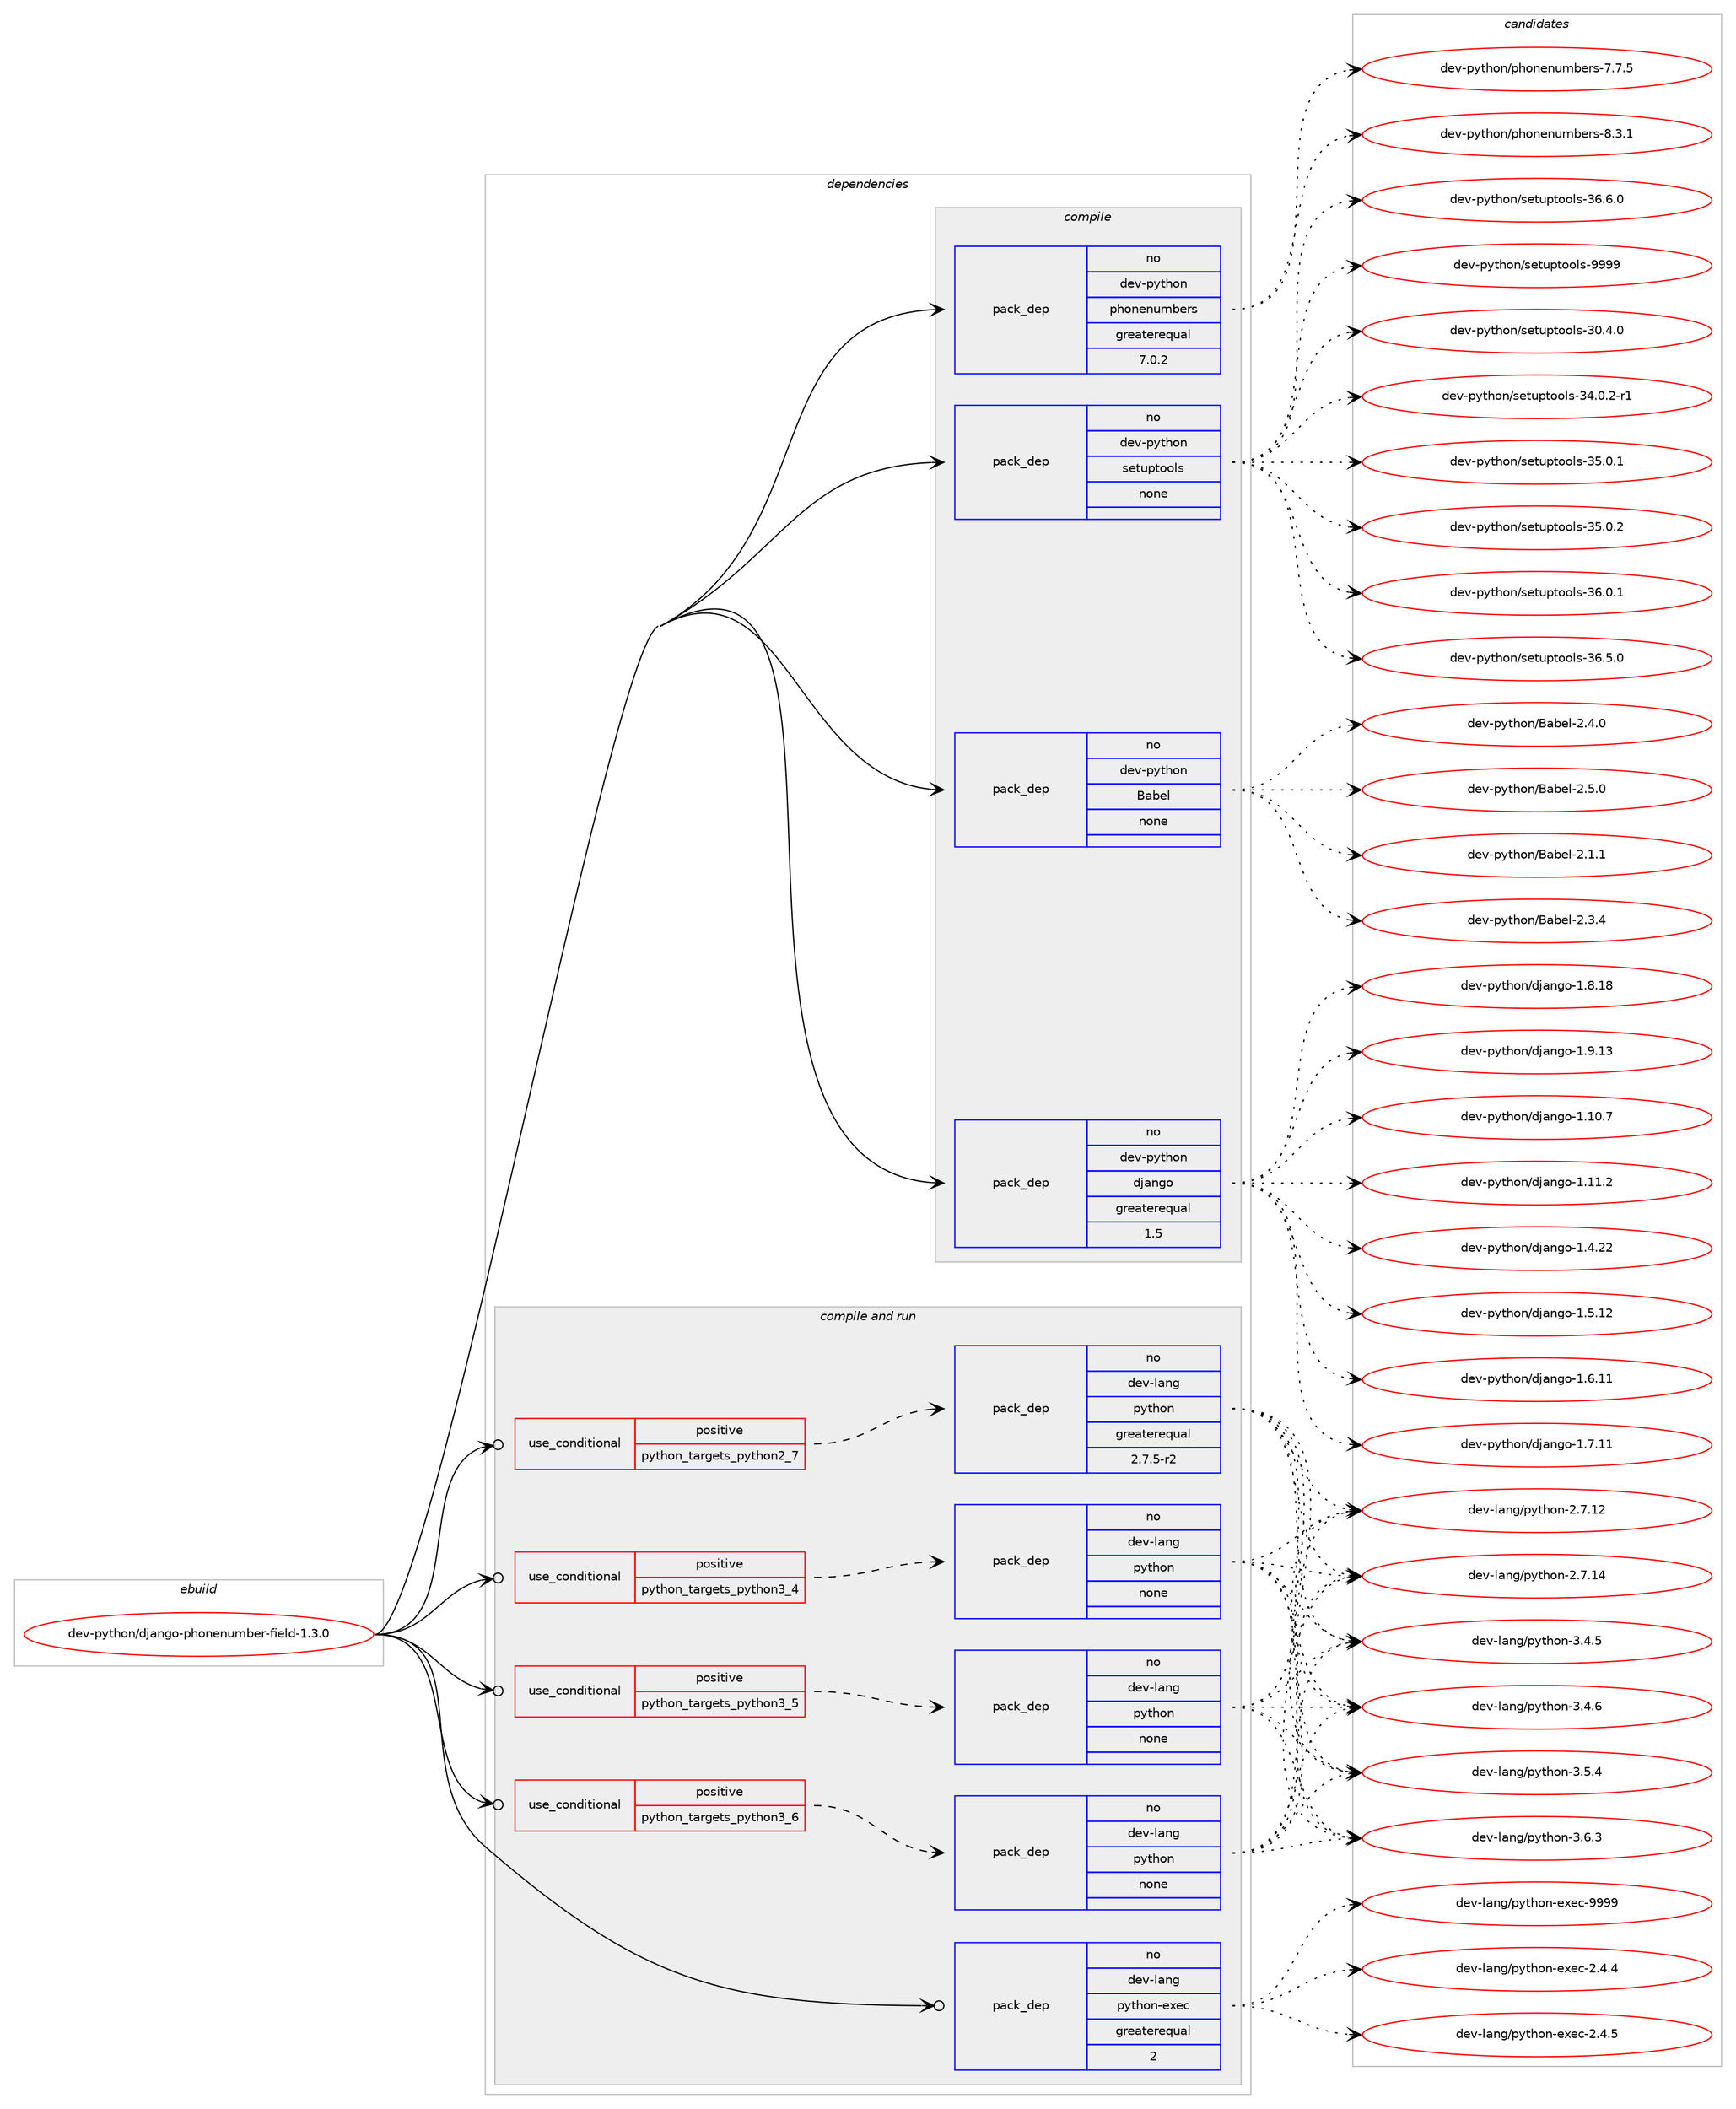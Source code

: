 digraph prolog {

# *************
# Graph options
# *************

newrank=true;
concentrate=true;
compound=true;
graph [rankdir=LR,fontname=Helvetica,fontsize=10,ranksep=1.5];#, ranksep=2.5, nodesep=0.2];
edge  [arrowhead=vee];
node  [fontname=Helvetica,fontsize=10];

# **********
# The ebuild
# **********

subgraph cluster_leftcol {
color=gray;
rank=same;
label=<<i>ebuild</i>>;
id [label="dev-python/django-phonenumber-field-1.3.0", color=red, width=4, href="../dev-python/django-phonenumber-field-1.3.0.svg"];
}

# ****************
# The dependencies
# ****************

subgraph cluster_midcol {
color=gray;
label=<<i>dependencies</i>>;
subgraph cluster_compile {
fillcolor="#eeeeee";
style=filled;
label=<<i>compile</i>>;
subgraph pack118584 {
dependency154259 [label=<<TABLE BORDER="0" CELLBORDER="1" CELLSPACING="0" CELLPADDING="4" WIDTH="220"><TR><TD ROWSPAN="6" CELLPADDING="30">pack_dep</TD></TR><TR><TD WIDTH="110">no</TD></TR><TR><TD>dev-python</TD></TR><TR><TD>Babel</TD></TR><TR><TD>none</TD></TR><TR><TD></TD></TR></TABLE>>, shape=none, color=blue];
}
id:e -> dependency154259:w [weight=20,style="solid",arrowhead="vee"];
subgraph pack118585 {
dependency154260 [label=<<TABLE BORDER="0" CELLBORDER="1" CELLSPACING="0" CELLPADDING="4" WIDTH="220"><TR><TD ROWSPAN="6" CELLPADDING="30">pack_dep</TD></TR><TR><TD WIDTH="110">no</TD></TR><TR><TD>dev-python</TD></TR><TR><TD>django</TD></TR><TR><TD>greaterequal</TD></TR><TR><TD>1.5</TD></TR></TABLE>>, shape=none, color=blue];
}
id:e -> dependency154260:w [weight=20,style="solid",arrowhead="vee"];
subgraph pack118586 {
dependency154261 [label=<<TABLE BORDER="0" CELLBORDER="1" CELLSPACING="0" CELLPADDING="4" WIDTH="220"><TR><TD ROWSPAN="6" CELLPADDING="30">pack_dep</TD></TR><TR><TD WIDTH="110">no</TD></TR><TR><TD>dev-python</TD></TR><TR><TD>phonenumbers</TD></TR><TR><TD>greaterequal</TD></TR><TR><TD>7.0.2</TD></TR></TABLE>>, shape=none, color=blue];
}
id:e -> dependency154261:w [weight=20,style="solid",arrowhead="vee"];
subgraph pack118587 {
dependency154262 [label=<<TABLE BORDER="0" CELLBORDER="1" CELLSPACING="0" CELLPADDING="4" WIDTH="220"><TR><TD ROWSPAN="6" CELLPADDING="30">pack_dep</TD></TR><TR><TD WIDTH="110">no</TD></TR><TR><TD>dev-python</TD></TR><TR><TD>setuptools</TD></TR><TR><TD>none</TD></TR><TR><TD></TD></TR></TABLE>>, shape=none, color=blue];
}
id:e -> dependency154262:w [weight=20,style="solid",arrowhead="vee"];
}
subgraph cluster_compileandrun {
fillcolor="#eeeeee";
style=filled;
label=<<i>compile and run</i>>;
subgraph cond31843 {
dependency154263 [label=<<TABLE BORDER="0" CELLBORDER="1" CELLSPACING="0" CELLPADDING="4"><TR><TD ROWSPAN="3" CELLPADDING="10">use_conditional</TD></TR><TR><TD>positive</TD></TR><TR><TD>python_targets_python2_7</TD></TR></TABLE>>, shape=none, color=red];
subgraph pack118588 {
dependency154264 [label=<<TABLE BORDER="0" CELLBORDER="1" CELLSPACING="0" CELLPADDING="4" WIDTH="220"><TR><TD ROWSPAN="6" CELLPADDING="30">pack_dep</TD></TR><TR><TD WIDTH="110">no</TD></TR><TR><TD>dev-lang</TD></TR><TR><TD>python</TD></TR><TR><TD>greaterequal</TD></TR><TR><TD>2.7.5-r2</TD></TR></TABLE>>, shape=none, color=blue];
}
dependency154263:e -> dependency154264:w [weight=20,style="dashed",arrowhead="vee"];
}
id:e -> dependency154263:w [weight=20,style="solid",arrowhead="odotvee"];
subgraph cond31844 {
dependency154265 [label=<<TABLE BORDER="0" CELLBORDER="1" CELLSPACING="0" CELLPADDING="4"><TR><TD ROWSPAN="3" CELLPADDING="10">use_conditional</TD></TR><TR><TD>positive</TD></TR><TR><TD>python_targets_python3_4</TD></TR></TABLE>>, shape=none, color=red];
subgraph pack118589 {
dependency154266 [label=<<TABLE BORDER="0" CELLBORDER="1" CELLSPACING="0" CELLPADDING="4" WIDTH="220"><TR><TD ROWSPAN="6" CELLPADDING="30">pack_dep</TD></TR><TR><TD WIDTH="110">no</TD></TR><TR><TD>dev-lang</TD></TR><TR><TD>python</TD></TR><TR><TD>none</TD></TR><TR><TD></TD></TR></TABLE>>, shape=none, color=blue];
}
dependency154265:e -> dependency154266:w [weight=20,style="dashed",arrowhead="vee"];
}
id:e -> dependency154265:w [weight=20,style="solid",arrowhead="odotvee"];
subgraph cond31845 {
dependency154267 [label=<<TABLE BORDER="0" CELLBORDER="1" CELLSPACING="0" CELLPADDING="4"><TR><TD ROWSPAN="3" CELLPADDING="10">use_conditional</TD></TR><TR><TD>positive</TD></TR><TR><TD>python_targets_python3_5</TD></TR></TABLE>>, shape=none, color=red];
subgraph pack118590 {
dependency154268 [label=<<TABLE BORDER="0" CELLBORDER="1" CELLSPACING="0" CELLPADDING="4" WIDTH="220"><TR><TD ROWSPAN="6" CELLPADDING="30">pack_dep</TD></TR><TR><TD WIDTH="110">no</TD></TR><TR><TD>dev-lang</TD></TR><TR><TD>python</TD></TR><TR><TD>none</TD></TR><TR><TD></TD></TR></TABLE>>, shape=none, color=blue];
}
dependency154267:e -> dependency154268:w [weight=20,style="dashed",arrowhead="vee"];
}
id:e -> dependency154267:w [weight=20,style="solid",arrowhead="odotvee"];
subgraph cond31846 {
dependency154269 [label=<<TABLE BORDER="0" CELLBORDER="1" CELLSPACING="0" CELLPADDING="4"><TR><TD ROWSPAN="3" CELLPADDING="10">use_conditional</TD></TR><TR><TD>positive</TD></TR><TR><TD>python_targets_python3_6</TD></TR></TABLE>>, shape=none, color=red];
subgraph pack118591 {
dependency154270 [label=<<TABLE BORDER="0" CELLBORDER="1" CELLSPACING="0" CELLPADDING="4" WIDTH="220"><TR><TD ROWSPAN="6" CELLPADDING="30">pack_dep</TD></TR><TR><TD WIDTH="110">no</TD></TR><TR><TD>dev-lang</TD></TR><TR><TD>python</TD></TR><TR><TD>none</TD></TR><TR><TD></TD></TR></TABLE>>, shape=none, color=blue];
}
dependency154269:e -> dependency154270:w [weight=20,style="dashed",arrowhead="vee"];
}
id:e -> dependency154269:w [weight=20,style="solid",arrowhead="odotvee"];
subgraph pack118592 {
dependency154271 [label=<<TABLE BORDER="0" CELLBORDER="1" CELLSPACING="0" CELLPADDING="4" WIDTH="220"><TR><TD ROWSPAN="6" CELLPADDING="30">pack_dep</TD></TR><TR><TD WIDTH="110">no</TD></TR><TR><TD>dev-lang</TD></TR><TR><TD>python-exec</TD></TR><TR><TD>greaterequal</TD></TR><TR><TD>2</TD></TR></TABLE>>, shape=none, color=blue];
}
id:e -> dependency154271:w [weight=20,style="solid",arrowhead="odotvee"];
}
subgraph cluster_run {
fillcolor="#eeeeee";
style=filled;
label=<<i>run</i>>;
}
}

# **************
# The candidates
# **************

subgraph cluster_choices {
rank=same;
color=gray;
label=<<i>candidates</i>>;

subgraph choice118584 {
color=black;
nodesep=1;
choice1001011184511212111610411111047669798101108455046494649 [label="dev-python/Babel-2.1.1", color=red, width=4,href="../dev-python/Babel-2.1.1.svg"];
choice1001011184511212111610411111047669798101108455046514652 [label="dev-python/Babel-2.3.4", color=red, width=4,href="../dev-python/Babel-2.3.4.svg"];
choice1001011184511212111610411111047669798101108455046524648 [label="dev-python/Babel-2.4.0", color=red, width=4,href="../dev-python/Babel-2.4.0.svg"];
choice1001011184511212111610411111047669798101108455046534648 [label="dev-python/Babel-2.5.0", color=red, width=4,href="../dev-python/Babel-2.5.0.svg"];
dependency154259:e -> choice1001011184511212111610411111047669798101108455046494649:w [style=dotted,weight="100"];
dependency154259:e -> choice1001011184511212111610411111047669798101108455046514652:w [style=dotted,weight="100"];
dependency154259:e -> choice1001011184511212111610411111047669798101108455046524648:w [style=dotted,weight="100"];
dependency154259:e -> choice1001011184511212111610411111047669798101108455046534648:w [style=dotted,weight="100"];
}
subgraph choice118585 {
color=black;
nodesep=1;
choice10010111845112121116104111110471001069711010311145494649484655 [label="dev-python/django-1.10.7", color=red, width=4,href="../dev-python/django-1.10.7.svg"];
choice10010111845112121116104111110471001069711010311145494649494650 [label="dev-python/django-1.11.2", color=red, width=4,href="../dev-python/django-1.11.2.svg"];
choice10010111845112121116104111110471001069711010311145494652465050 [label="dev-python/django-1.4.22", color=red, width=4,href="../dev-python/django-1.4.22.svg"];
choice10010111845112121116104111110471001069711010311145494653464950 [label="dev-python/django-1.5.12", color=red, width=4,href="../dev-python/django-1.5.12.svg"];
choice10010111845112121116104111110471001069711010311145494654464949 [label="dev-python/django-1.6.11", color=red, width=4,href="../dev-python/django-1.6.11.svg"];
choice10010111845112121116104111110471001069711010311145494655464949 [label="dev-python/django-1.7.11", color=red, width=4,href="../dev-python/django-1.7.11.svg"];
choice10010111845112121116104111110471001069711010311145494656464956 [label="dev-python/django-1.8.18", color=red, width=4,href="../dev-python/django-1.8.18.svg"];
choice10010111845112121116104111110471001069711010311145494657464951 [label="dev-python/django-1.9.13", color=red, width=4,href="../dev-python/django-1.9.13.svg"];
dependency154260:e -> choice10010111845112121116104111110471001069711010311145494649484655:w [style=dotted,weight="100"];
dependency154260:e -> choice10010111845112121116104111110471001069711010311145494649494650:w [style=dotted,weight="100"];
dependency154260:e -> choice10010111845112121116104111110471001069711010311145494652465050:w [style=dotted,weight="100"];
dependency154260:e -> choice10010111845112121116104111110471001069711010311145494653464950:w [style=dotted,weight="100"];
dependency154260:e -> choice10010111845112121116104111110471001069711010311145494654464949:w [style=dotted,weight="100"];
dependency154260:e -> choice10010111845112121116104111110471001069711010311145494655464949:w [style=dotted,weight="100"];
dependency154260:e -> choice10010111845112121116104111110471001069711010311145494656464956:w [style=dotted,weight="100"];
dependency154260:e -> choice10010111845112121116104111110471001069711010311145494657464951:w [style=dotted,weight="100"];
}
subgraph choice118586 {
color=black;
nodesep=1;
choice100101118451121211161041111104711210411111010111011710998101114115455546554653 [label="dev-python/phonenumbers-7.7.5", color=red, width=4,href="../dev-python/phonenumbers-7.7.5.svg"];
choice100101118451121211161041111104711210411111010111011710998101114115455646514649 [label="dev-python/phonenumbers-8.3.1", color=red, width=4,href="../dev-python/phonenumbers-8.3.1.svg"];
dependency154261:e -> choice100101118451121211161041111104711210411111010111011710998101114115455546554653:w [style=dotted,weight="100"];
dependency154261:e -> choice100101118451121211161041111104711210411111010111011710998101114115455646514649:w [style=dotted,weight="100"];
}
subgraph choice118587 {
color=black;
nodesep=1;
choice100101118451121211161041111104711510111611711211611111110811545514846524648 [label="dev-python/setuptools-30.4.0", color=red, width=4,href="../dev-python/setuptools-30.4.0.svg"];
choice1001011184511212111610411111047115101116117112116111111108115455152464846504511449 [label="dev-python/setuptools-34.0.2-r1", color=red, width=4,href="../dev-python/setuptools-34.0.2-r1.svg"];
choice100101118451121211161041111104711510111611711211611111110811545515346484649 [label="dev-python/setuptools-35.0.1", color=red, width=4,href="../dev-python/setuptools-35.0.1.svg"];
choice100101118451121211161041111104711510111611711211611111110811545515346484650 [label="dev-python/setuptools-35.0.2", color=red, width=4,href="../dev-python/setuptools-35.0.2.svg"];
choice100101118451121211161041111104711510111611711211611111110811545515446484649 [label="dev-python/setuptools-36.0.1", color=red, width=4,href="../dev-python/setuptools-36.0.1.svg"];
choice100101118451121211161041111104711510111611711211611111110811545515446534648 [label="dev-python/setuptools-36.5.0", color=red, width=4,href="../dev-python/setuptools-36.5.0.svg"];
choice100101118451121211161041111104711510111611711211611111110811545515446544648 [label="dev-python/setuptools-36.6.0", color=red, width=4,href="../dev-python/setuptools-36.6.0.svg"];
choice10010111845112121116104111110471151011161171121161111111081154557575757 [label="dev-python/setuptools-9999", color=red, width=4,href="../dev-python/setuptools-9999.svg"];
dependency154262:e -> choice100101118451121211161041111104711510111611711211611111110811545514846524648:w [style=dotted,weight="100"];
dependency154262:e -> choice1001011184511212111610411111047115101116117112116111111108115455152464846504511449:w [style=dotted,weight="100"];
dependency154262:e -> choice100101118451121211161041111104711510111611711211611111110811545515346484649:w [style=dotted,weight="100"];
dependency154262:e -> choice100101118451121211161041111104711510111611711211611111110811545515346484650:w [style=dotted,weight="100"];
dependency154262:e -> choice100101118451121211161041111104711510111611711211611111110811545515446484649:w [style=dotted,weight="100"];
dependency154262:e -> choice100101118451121211161041111104711510111611711211611111110811545515446534648:w [style=dotted,weight="100"];
dependency154262:e -> choice100101118451121211161041111104711510111611711211611111110811545515446544648:w [style=dotted,weight="100"];
dependency154262:e -> choice10010111845112121116104111110471151011161171121161111111081154557575757:w [style=dotted,weight="100"];
}
subgraph choice118588 {
color=black;
nodesep=1;
choice10010111845108971101034711212111610411111045504655464950 [label="dev-lang/python-2.7.12", color=red, width=4,href="../dev-lang/python-2.7.12.svg"];
choice10010111845108971101034711212111610411111045504655464952 [label="dev-lang/python-2.7.14", color=red, width=4,href="../dev-lang/python-2.7.14.svg"];
choice100101118451089711010347112121116104111110455146524653 [label="dev-lang/python-3.4.5", color=red, width=4,href="../dev-lang/python-3.4.5.svg"];
choice100101118451089711010347112121116104111110455146524654 [label="dev-lang/python-3.4.6", color=red, width=4,href="../dev-lang/python-3.4.6.svg"];
choice100101118451089711010347112121116104111110455146534652 [label="dev-lang/python-3.5.4", color=red, width=4,href="../dev-lang/python-3.5.4.svg"];
choice100101118451089711010347112121116104111110455146544651 [label="dev-lang/python-3.6.3", color=red, width=4,href="../dev-lang/python-3.6.3.svg"];
dependency154264:e -> choice10010111845108971101034711212111610411111045504655464950:w [style=dotted,weight="100"];
dependency154264:e -> choice10010111845108971101034711212111610411111045504655464952:w [style=dotted,weight="100"];
dependency154264:e -> choice100101118451089711010347112121116104111110455146524653:w [style=dotted,weight="100"];
dependency154264:e -> choice100101118451089711010347112121116104111110455146524654:w [style=dotted,weight="100"];
dependency154264:e -> choice100101118451089711010347112121116104111110455146534652:w [style=dotted,weight="100"];
dependency154264:e -> choice100101118451089711010347112121116104111110455146544651:w [style=dotted,weight="100"];
}
subgraph choice118589 {
color=black;
nodesep=1;
choice10010111845108971101034711212111610411111045504655464950 [label="dev-lang/python-2.7.12", color=red, width=4,href="../dev-lang/python-2.7.12.svg"];
choice10010111845108971101034711212111610411111045504655464952 [label="dev-lang/python-2.7.14", color=red, width=4,href="../dev-lang/python-2.7.14.svg"];
choice100101118451089711010347112121116104111110455146524653 [label="dev-lang/python-3.4.5", color=red, width=4,href="../dev-lang/python-3.4.5.svg"];
choice100101118451089711010347112121116104111110455146524654 [label="dev-lang/python-3.4.6", color=red, width=4,href="../dev-lang/python-3.4.6.svg"];
choice100101118451089711010347112121116104111110455146534652 [label="dev-lang/python-3.5.4", color=red, width=4,href="../dev-lang/python-3.5.4.svg"];
choice100101118451089711010347112121116104111110455146544651 [label="dev-lang/python-3.6.3", color=red, width=4,href="../dev-lang/python-3.6.3.svg"];
dependency154266:e -> choice10010111845108971101034711212111610411111045504655464950:w [style=dotted,weight="100"];
dependency154266:e -> choice10010111845108971101034711212111610411111045504655464952:w [style=dotted,weight="100"];
dependency154266:e -> choice100101118451089711010347112121116104111110455146524653:w [style=dotted,weight="100"];
dependency154266:e -> choice100101118451089711010347112121116104111110455146524654:w [style=dotted,weight="100"];
dependency154266:e -> choice100101118451089711010347112121116104111110455146534652:w [style=dotted,weight="100"];
dependency154266:e -> choice100101118451089711010347112121116104111110455146544651:w [style=dotted,weight="100"];
}
subgraph choice118590 {
color=black;
nodesep=1;
choice10010111845108971101034711212111610411111045504655464950 [label="dev-lang/python-2.7.12", color=red, width=4,href="../dev-lang/python-2.7.12.svg"];
choice10010111845108971101034711212111610411111045504655464952 [label="dev-lang/python-2.7.14", color=red, width=4,href="../dev-lang/python-2.7.14.svg"];
choice100101118451089711010347112121116104111110455146524653 [label="dev-lang/python-3.4.5", color=red, width=4,href="../dev-lang/python-3.4.5.svg"];
choice100101118451089711010347112121116104111110455146524654 [label="dev-lang/python-3.4.6", color=red, width=4,href="../dev-lang/python-3.4.6.svg"];
choice100101118451089711010347112121116104111110455146534652 [label="dev-lang/python-3.5.4", color=red, width=4,href="../dev-lang/python-3.5.4.svg"];
choice100101118451089711010347112121116104111110455146544651 [label="dev-lang/python-3.6.3", color=red, width=4,href="../dev-lang/python-3.6.3.svg"];
dependency154268:e -> choice10010111845108971101034711212111610411111045504655464950:w [style=dotted,weight="100"];
dependency154268:e -> choice10010111845108971101034711212111610411111045504655464952:w [style=dotted,weight="100"];
dependency154268:e -> choice100101118451089711010347112121116104111110455146524653:w [style=dotted,weight="100"];
dependency154268:e -> choice100101118451089711010347112121116104111110455146524654:w [style=dotted,weight="100"];
dependency154268:e -> choice100101118451089711010347112121116104111110455146534652:w [style=dotted,weight="100"];
dependency154268:e -> choice100101118451089711010347112121116104111110455146544651:w [style=dotted,weight="100"];
}
subgraph choice118591 {
color=black;
nodesep=1;
choice10010111845108971101034711212111610411111045504655464950 [label="dev-lang/python-2.7.12", color=red, width=4,href="../dev-lang/python-2.7.12.svg"];
choice10010111845108971101034711212111610411111045504655464952 [label="dev-lang/python-2.7.14", color=red, width=4,href="../dev-lang/python-2.7.14.svg"];
choice100101118451089711010347112121116104111110455146524653 [label="dev-lang/python-3.4.5", color=red, width=4,href="../dev-lang/python-3.4.5.svg"];
choice100101118451089711010347112121116104111110455146524654 [label="dev-lang/python-3.4.6", color=red, width=4,href="../dev-lang/python-3.4.6.svg"];
choice100101118451089711010347112121116104111110455146534652 [label="dev-lang/python-3.5.4", color=red, width=4,href="../dev-lang/python-3.5.4.svg"];
choice100101118451089711010347112121116104111110455146544651 [label="dev-lang/python-3.6.3", color=red, width=4,href="../dev-lang/python-3.6.3.svg"];
dependency154270:e -> choice10010111845108971101034711212111610411111045504655464950:w [style=dotted,weight="100"];
dependency154270:e -> choice10010111845108971101034711212111610411111045504655464952:w [style=dotted,weight="100"];
dependency154270:e -> choice100101118451089711010347112121116104111110455146524653:w [style=dotted,weight="100"];
dependency154270:e -> choice100101118451089711010347112121116104111110455146524654:w [style=dotted,weight="100"];
dependency154270:e -> choice100101118451089711010347112121116104111110455146534652:w [style=dotted,weight="100"];
dependency154270:e -> choice100101118451089711010347112121116104111110455146544651:w [style=dotted,weight="100"];
}
subgraph choice118592 {
color=black;
nodesep=1;
choice1001011184510897110103471121211161041111104510112010199455046524652 [label="dev-lang/python-exec-2.4.4", color=red, width=4,href="../dev-lang/python-exec-2.4.4.svg"];
choice1001011184510897110103471121211161041111104510112010199455046524653 [label="dev-lang/python-exec-2.4.5", color=red, width=4,href="../dev-lang/python-exec-2.4.5.svg"];
choice10010111845108971101034711212111610411111045101120101994557575757 [label="dev-lang/python-exec-9999", color=red, width=4,href="../dev-lang/python-exec-9999.svg"];
dependency154271:e -> choice1001011184510897110103471121211161041111104510112010199455046524652:w [style=dotted,weight="100"];
dependency154271:e -> choice1001011184510897110103471121211161041111104510112010199455046524653:w [style=dotted,weight="100"];
dependency154271:e -> choice10010111845108971101034711212111610411111045101120101994557575757:w [style=dotted,weight="100"];
}
}

}

